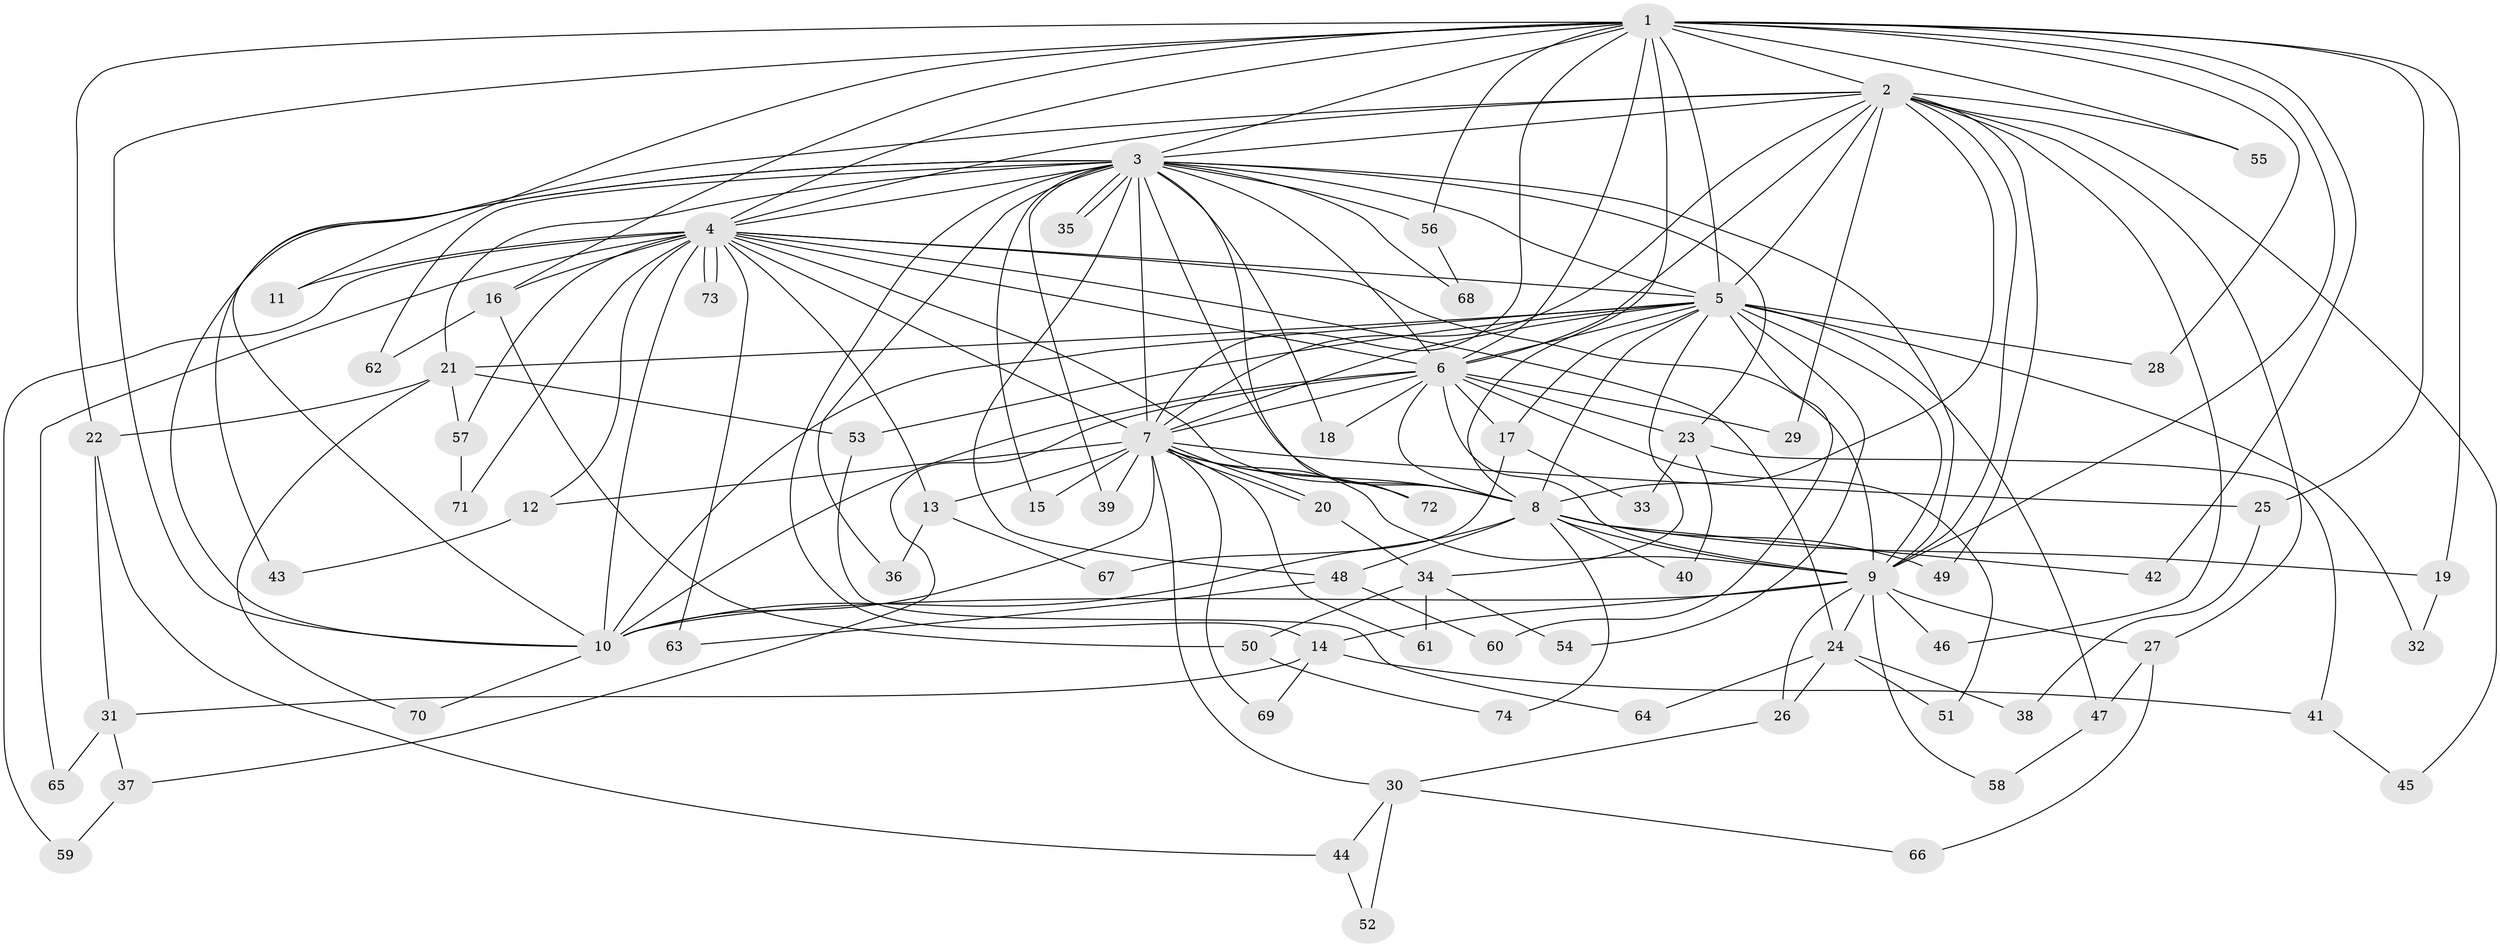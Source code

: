 // Generated by graph-tools (version 1.1) at 2025/11/02/27/25 16:11:05]
// undirected, 74 vertices, 173 edges
graph export_dot {
graph [start="1"]
  node [color=gray90,style=filled];
  1;
  2;
  3;
  4;
  5;
  6;
  7;
  8;
  9;
  10;
  11;
  12;
  13;
  14;
  15;
  16;
  17;
  18;
  19;
  20;
  21;
  22;
  23;
  24;
  25;
  26;
  27;
  28;
  29;
  30;
  31;
  32;
  33;
  34;
  35;
  36;
  37;
  38;
  39;
  40;
  41;
  42;
  43;
  44;
  45;
  46;
  47;
  48;
  49;
  50;
  51;
  52;
  53;
  54;
  55;
  56;
  57;
  58;
  59;
  60;
  61;
  62;
  63;
  64;
  65;
  66;
  67;
  68;
  69;
  70;
  71;
  72;
  73;
  74;
  1 -- 2;
  1 -- 3;
  1 -- 4;
  1 -- 5;
  1 -- 6;
  1 -- 7;
  1 -- 8;
  1 -- 9;
  1 -- 10;
  1 -- 11;
  1 -- 16;
  1 -- 19;
  1 -- 22;
  1 -- 25;
  1 -- 28;
  1 -- 42;
  1 -- 55;
  1 -- 56;
  2 -- 3;
  2 -- 4;
  2 -- 5;
  2 -- 6;
  2 -- 7;
  2 -- 8;
  2 -- 9;
  2 -- 10;
  2 -- 27;
  2 -- 29;
  2 -- 45;
  2 -- 46;
  2 -- 49;
  2 -- 55;
  3 -- 4;
  3 -- 5;
  3 -- 6;
  3 -- 7;
  3 -- 8;
  3 -- 9;
  3 -- 10;
  3 -- 14;
  3 -- 15;
  3 -- 18;
  3 -- 21;
  3 -- 23;
  3 -- 35;
  3 -- 35;
  3 -- 36;
  3 -- 39;
  3 -- 43;
  3 -- 48;
  3 -- 56;
  3 -- 62;
  3 -- 68;
  3 -- 72;
  4 -- 5;
  4 -- 6;
  4 -- 7;
  4 -- 8;
  4 -- 9;
  4 -- 10;
  4 -- 11;
  4 -- 12;
  4 -- 13;
  4 -- 16;
  4 -- 24;
  4 -- 57;
  4 -- 59;
  4 -- 63;
  4 -- 65;
  4 -- 71;
  4 -- 73;
  4 -- 73;
  5 -- 6;
  5 -- 7;
  5 -- 8;
  5 -- 9;
  5 -- 10;
  5 -- 17;
  5 -- 21;
  5 -- 28;
  5 -- 32;
  5 -- 34;
  5 -- 47;
  5 -- 53;
  5 -- 54;
  5 -- 60;
  6 -- 7;
  6 -- 8;
  6 -- 9;
  6 -- 10;
  6 -- 17;
  6 -- 18;
  6 -- 23;
  6 -- 29;
  6 -- 37;
  6 -- 51;
  7 -- 8;
  7 -- 9;
  7 -- 10;
  7 -- 12;
  7 -- 13;
  7 -- 15;
  7 -- 20;
  7 -- 20;
  7 -- 25;
  7 -- 30;
  7 -- 39;
  7 -- 61;
  7 -- 69;
  7 -- 72;
  8 -- 9;
  8 -- 10;
  8 -- 19;
  8 -- 40;
  8 -- 42;
  8 -- 48;
  8 -- 49;
  8 -- 74;
  9 -- 10;
  9 -- 14;
  9 -- 24;
  9 -- 26;
  9 -- 27;
  9 -- 46;
  9 -- 58;
  10 -- 70;
  12 -- 43;
  13 -- 36;
  13 -- 67;
  14 -- 31;
  14 -- 41;
  14 -- 69;
  16 -- 50;
  16 -- 62;
  17 -- 33;
  17 -- 67;
  19 -- 32;
  20 -- 34;
  21 -- 22;
  21 -- 53;
  21 -- 57;
  21 -- 70;
  22 -- 31;
  22 -- 44;
  23 -- 33;
  23 -- 40;
  23 -- 41;
  24 -- 26;
  24 -- 38;
  24 -- 51;
  24 -- 64;
  25 -- 38;
  26 -- 30;
  27 -- 47;
  27 -- 66;
  30 -- 44;
  30 -- 52;
  30 -- 66;
  31 -- 37;
  31 -- 65;
  34 -- 50;
  34 -- 54;
  34 -- 61;
  37 -- 59;
  41 -- 45;
  44 -- 52;
  47 -- 58;
  48 -- 60;
  48 -- 63;
  50 -- 74;
  53 -- 64;
  56 -- 68;
  57 -- 71;
}

